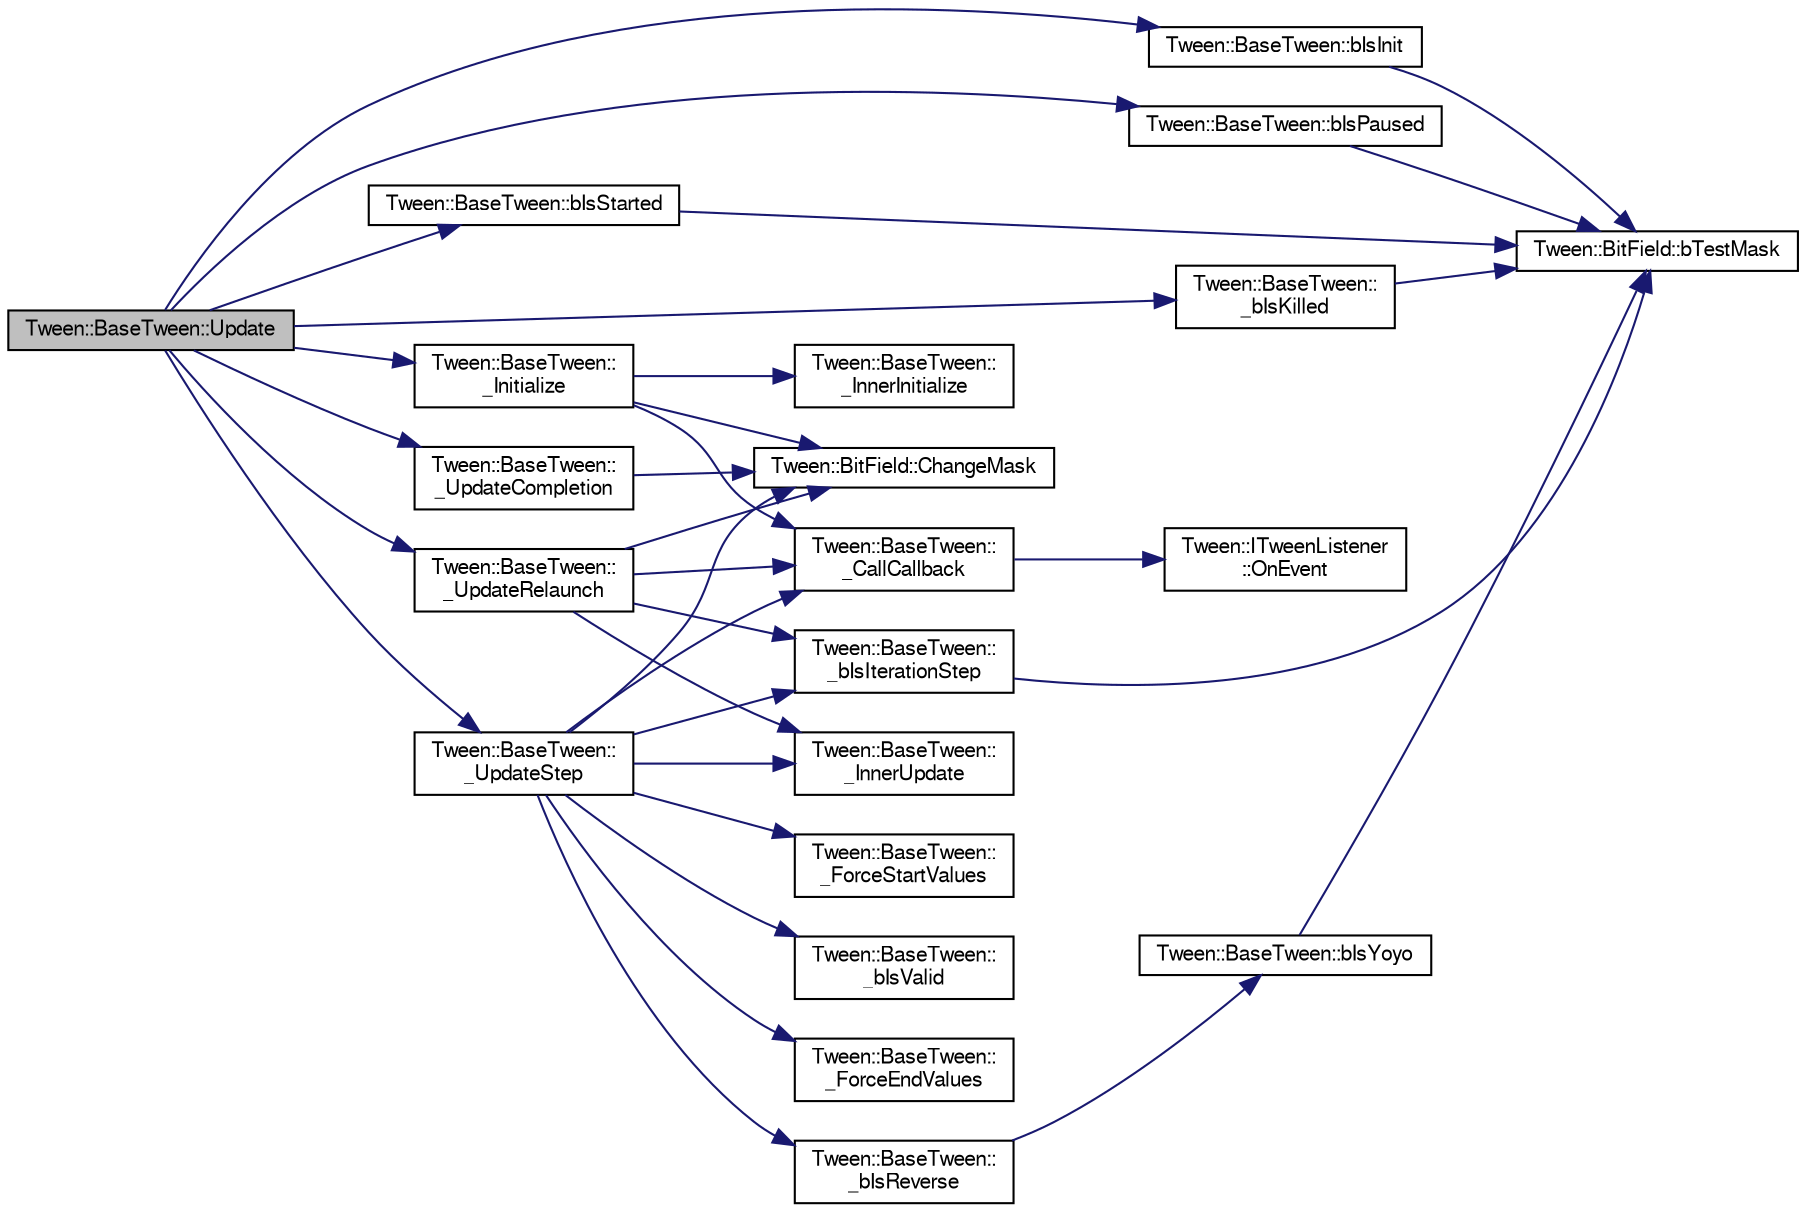 digraph "Tween::BaseTween::Update"
{
  bgcolor="transparent";
  edge [fontname="FreeSans",fontsize="10",labelfontname="FreeSans",labelfontsize="10"];
  node [fontname="FreeSans",fontsize="10",shape=record];
  rankdir="LR";
  Node1 [label="Tween::BaseTween::Update",height=0.2,width=0.4,color="black", fillcolor="grey75", style="filled" fontcolor="black"];
  Node1 -> Node2 [color="midnightblue",fontsize="10",style="solid",fontname="FreeSans"];
  Node2 [label="Tween::BaseTween::\l_bIsKilled",height=0.2,width=0.4,color="black",URL="$classTween_1_1BaseTween.html#a0dffe7be852c9d550a29e46278d82d29"];
  Node2 -> Node3 [color="midnightblue",fontsize="10",style="solid",fontname="FreeSans"];
  Node3 [label="Tween::BitField::bTestMask",height=0.2,width=0.4,color="black",URL="$classTween_1_1BitField.html#ae337c0285a888d03cbcd7c8cc8f99e24"];
  Node1 -> Node4 [color="midnightblue",fontsize="10",style="solid",fontname="FreeSans"];
  Node4 [label="Tween::BaseTween::\l_Initialize",height=0.2,width=0.4,color="black",URL="$classTween_1_1BaseTween.html#a95e9b44a00813914913570363211317d"];
  Node4 -> Node5 [color="midnightblue",fontsize="10",style="solid",fontname="FreeSans"];
  Node5 [label="Tween::BaseTween::\l_CallCallback",height=0.2,width=0.4,color="black",URL="$classTween_1_1BaseTween.html#a1d26bdc75f61f9fdfae7250c87f7f8dd"];
  Node5 -> Node6 [color="midnightblue",fontsize="10",style="solid",fontname="FreeSans"];
  Node6 [label="Tween::ITweenListener\l::OnEvent",height=0.2,width=0.4,color="black",URL="$classTween_1_1ITweenListener.html#a666b0009b57532e4a99045136eede6ca"];
  Node4 -> Node7 [color="midnightblue",fontsize="10",style="solid",fontname="FreeSans"];
  Node7 [label="Tween::BaseTween::\l_InnerInitialize",height=0.2,width=0.4,color="black",URL="$classTween_1_1BaseTween.html#a40d57577c1870cf8c18f14355990c850"];
  Node4 -> Node8 [color="midnightblue",fontsize="10",style="solid",fontname="FreeSans"];
  Node8 [label="Tween::BitField::ChangeMask",height=0.2,width=0.4,color="black",URL="$classTween_1_1BitField.html#af5dee125afbd061cd22c92364bb151b9"];
  Node1 -> Node9 [color="midnightblue",fontsize="10",style="solid",fontname="FreeSans"];
  Node9 [label="Tween::BaseTween::\l_UpdateCompletion",height=0.2,width=0.4,color="black",URL="$classTween_1_1BaseTween.html#a073ffd457571db6969ed622c55f8d47c"];
  Node9 -> Node8 [color="midnightblue",fontsize="10",style="solid",fontname="FreeSans"];
  Node1 -> Node10 [color="midnightblue",fontsize="10",style="solid",fontname="FreeSans"];
  Node10 [label="Tween::BaseTween::\l_UpdateRelaunch",height=0.2,width=0.4,color="black",URL="$classTween_1_1BaseTween.html#a577c790adc4b5f723f0a227361d1bc28"];
  Node10 -> Node11 [color="midnightblue",fontsize="10",style="solid",fontname="FreeSans"];
  Node11 [label="Tween::BaseTween::\l_bIsIterationStep",height=0.2,width=0.4,color="black",URL="$classTween_1_1BaseTween.html#ac473217056b29b7f108536fd13eb4953"];
  Node11 -> Node3 [color="midnightblue",fontsize="10",style="solid",fontname="FreeSans"];
  Node10 -> Node5 [color="midnightblue",fontsize="10",style="solid",fontname="FreeSans"];
  Node10 -> Node12 [color="midnightblue",fontsize="10",style="solid",fontname="FreeSans"];
  Node12 [label="Tween::BaseTween::\l_InnerUpdate",height=0.2,width=0.4,color="black",URL="$classTween_1_1BaseTween.html#a033d1b8da85e3d1c02d5f712c4197daa"];
  Node10 -> Node8 [color="midnightblue",fontsize="10",style="solid",fontname="FreeSans"];
  Node1 -> Node13 [color="midnightblue",fontsize="10",style="solid",fontname="FreeSans"];
  Node13 [label="Tween::BaseTween::\l_UpdateStep",height=0.2,width=0.4,color="black",URL="$classTween_1_1BaseTween.html#ae46a8083903822701ed8791f85d427b4"];
  Node13 -> Node11 [color="midnightblue",fontsize="10",style="solid",fontname="FreeSans"];
  Node13 -> Node14 [color="midnightblue",fontsize="10",style="solid",fontname="FreeSans"];
  Node14 [label="Tween::BaseTween::\l_bIsReverse",height=0.2,width=0.4,color="black",URL="$classTween_1_1BaseTween.html#a54f19908dbd037a2c54b23868c154d0b"];
  Node14 -> Node15 [color="midnightblue",fontsize="10",style="solid",fontname="FreeSans"];
  Node15 [label="Tween::BaseTween::bIsYoyo",height=0.2,width=0.4,color="black",URL="$classTween_1_1BaseTween.html#aee5ba7023663297feda12de3ef5723fb"];
  Node15 -> Node3 [color="midnightblue",fontsize="10",style="solid",fontname="FreeSans"];
  Node13 -> Node16 [color="midnightblue",fontsize="10",style="solid",fontname="FreeSans"];
  Node16 [label="Tween::BaseTween::\l_bIsValid",height=0.2,width=0.4,color="black",URL="$classTween_1_1BaseTween.html#aeff3b6f9a565d63666e1d57a45e433d8"];
  Node13 -> Node5 [color="midnightblue",fontsize="10",style="solid",fontname="FreeSans"];
  Node13 -> Node17 [color="midnightblue",fontsize="10",style="solid",fontname="FreeSans"];
  Node17 [label="Tween::BaseTween::\l_ForceEndValues",height=0.2,width=0.4,color="black",URL="$classTween_1_1BaseTween.html#a3dbd3ae438e24cabf1f766fed6f5166a"];
  Node13 -> Node18 [color="midnightblue",fontsize="10",style="solid",fontname="FreeSans"];
  Node18 [label="Tween::BaseTween::\l_ForceStartValues",height=0.2,width=0.4,color="black",URL="$classTween_1_1BaseTween.html#a2b144bf5aca10d0ce3ab2b2875b21d30"];
  Node13 -> Node12 [color="midnightblue",fontsize="10",style="solid",fontname="FreeSans"];
  Node13 -> Node8 [color="midnightblue",fontsize="10",style="solid",fontname="FreeSans"];
  Node1 -> Node19 [color="midnightblue",fontsize="10",style="solid",fontname="FreeSans"];
  Node19 [label="Tween::BaseTween::bIsInit",height=0.2,width=0.4,color="black",URL="$classTween_1_1BaseTween.html#ada7d01eefd5f2e04da9c14cd8f21887b"];
  Node19 -> Node3 [color="midnightblue",fontsize="10",style="solid",fontname="FreeSans"];
  Node1 -> Node20 [color="midnightblue",fontsize="10",style="solid",fontname="FreeSans"];
  Node20 [label="Tween::BaseTween::bIsPaused",height=0.2,width=0.4,color="black",URL="$classTween_1_1BaseTween.html#a6afd856153f56bc0258ac0913c040894"];
  Node20 -> Node3 [color="midnightblue",fontsize="10",style="solid",fontname="FreeSans"];
  Node1 -> Node21 [color="midnightblue",fontsize="10",style="solid",fontname="FreeSans"];
  Node21 [label="Tween::BaseTween::bIsStarted",height=0.2,width=0.4,color="black",URL="$classTween_1_1BaseTween.html#a0cc5fe7f5f2a17da34cb1a9ca93882c4"];
  Node21 -> Node3 [color="midnightblue",fontsize="10",style="solid",fontname="FreeSans"];
}
